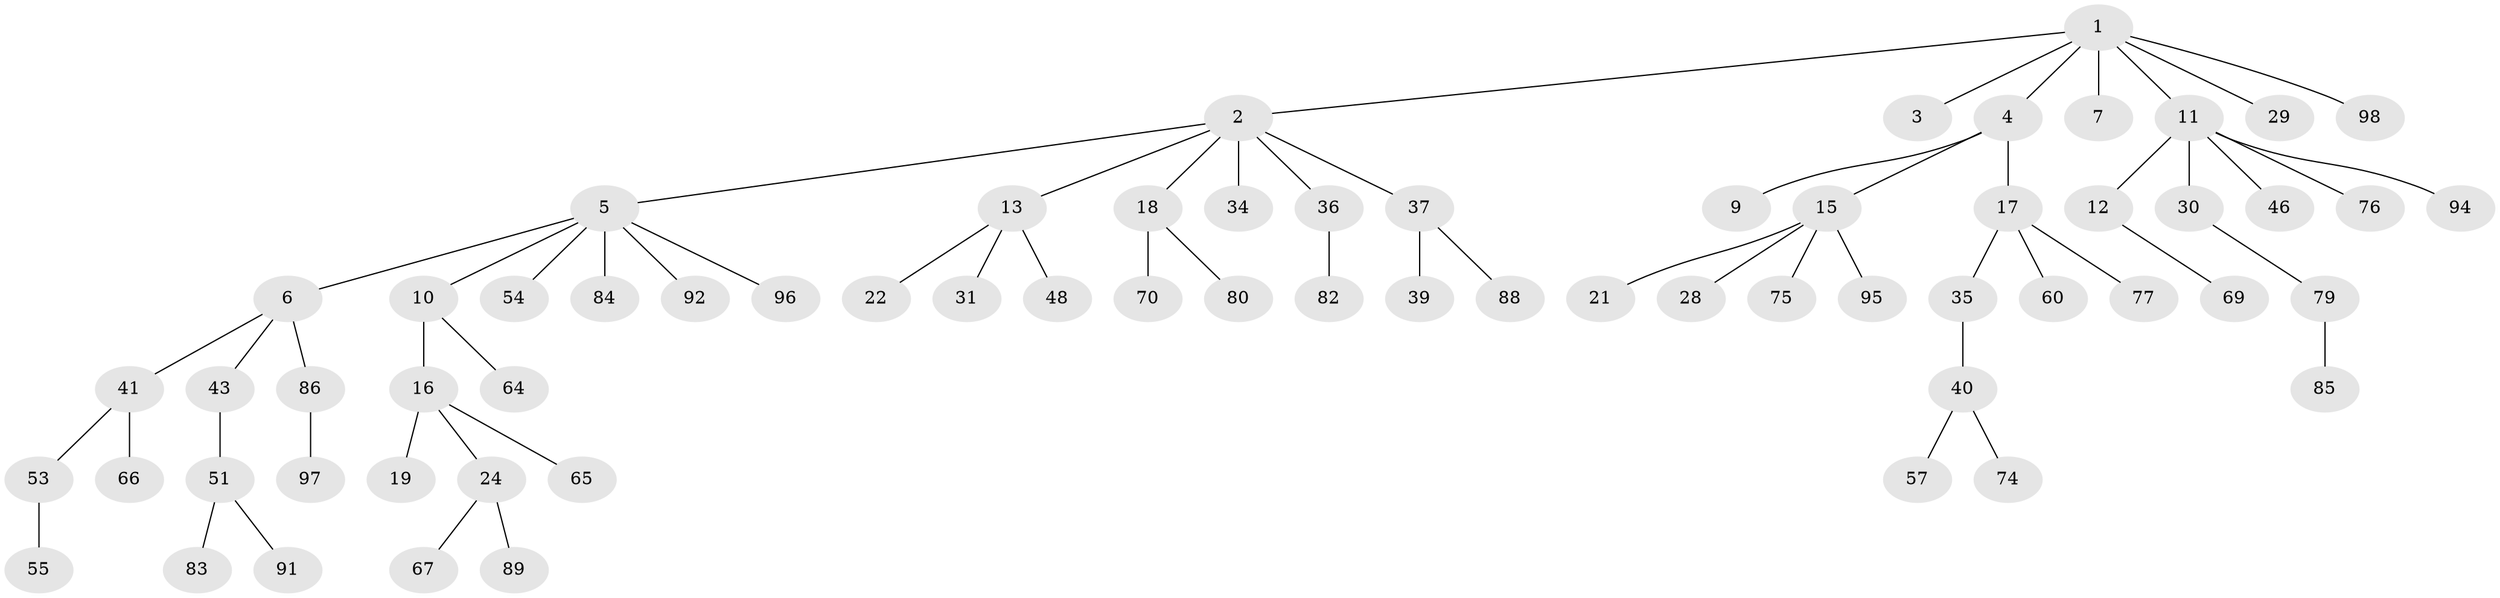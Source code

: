 // original degree distribution, {8: 0.01, 6: 0.01, 2: 0.26, 4: 0.08, 7: 0.01, 1: 0.51, 3: 0.09, 5: 0.03}
// Generated by graph-tools (version 1.1) at 2025/38/02/21/25 10:38:55]
// undirected, 66 vertices, 65 edges
graph export_dot {
graph [start="1"]
  node [color=gray90,style=filled];
  1 [super="+61"];
  2 [super="+23"];
  3 [super="+49"];
  4;
  5 [super="+14"];
  6 [super="+8"];
  7;
  9 [super="+27"];
  10;
  11 [super="+26"];
  12 [super="+45"];
  13 [super="+25"];
  15 [super="+32"];
  16 [super="+33"];
  17 [super="+100"];
  18 [super="+20"];
  19;
  21;
  22;
  24 [super="+50"];
  28 [super="+62"];
  29 [super="+58"];
  30 [super="+38"];
  31 [super="+59"];
  34;
  35 [super="+56"];
  36 [super="+73"];
  37 [super="+42"];
  39;
  40;
  41 [super="+44"];
  43 [super="+47"];
  46 [super="+52"];
  48 [super="+78"];
  51 [super="+72"];
  53;
  54 [super="+63"];
  55 [super="+71"];
  57;
  60 [super="+99"];
  64;
  65 [super="+68"];
  66;
  67;
  69;
  70;
  74 [super="+81"];
  75;
  76;
  77;
  79;
  80;
  82;
  83;
  84;
  85 [super="+87"];
  86 [super="+90"];
  88;
  89;
  91;
  92 [super="+93"];
  94;
  95;
  96;
  97;
  98;
  1 -- 2;
  1 -- 3;
  1 -- 4;
  1 -- 7;
  1 -- 11;
  1 -- 29;
  1 -- 98;
  2 -- 5;
  2 -- 13;
  2 -- 18;
  2 -- 34;
  2 -- 36;
  2 -- 37;
  4 -- 9;
  4 -- 15;
  4 -- 17;
  5 -- 6;
  5 -- 10;
  5 -- 54;
  5 -- 84;
  5 -- 92;
  5 -- 96;
  6 -- 41;
  6 -- 86;
  6 -- 43;
  10 -- 16;
  10 -- 64;
  11 -- 12;
  11 -- 30;
  11 -- 46;
  11 -- 76;
  11 -- 94;
  12 -- 69;
  13 -- 22;
  13 -- 31;
  13 -- 48;
  15 -- 21;
  15 -- 28;
  15 -- 75;
  15 -- 95;
  16 -- 19;
  16 -- 24;
  16 -- 65;
  17 -- 35;
  17 -- 60;
  17 -- 77;
  18 -- 70;
  18 -- 80;
  24 -- 89;
  24 -- 67;
  30 -- 79;
  35 -- 40;
  36 -- 82;
  37 -- 39;
  37 -- 88;
  40 -- 57;
  40 -- 74;
  41 -- 53;
  41 -- 66;
  43 -- 51;
  51 -- 83;
  51 -- 91;
  53 -- 55;
  79 -- 85;
  86 -- 97;
}
